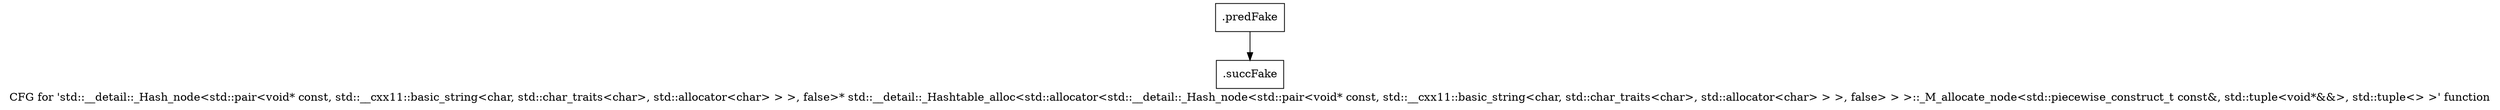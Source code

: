 digraph "CFG for 'std::__detail::_Hash_node\<std::pair\<void* const, std::__cxx11::basic_string\<char, std::char_traits\<char\>, std::allocator\<char\> \> \>, false\>* std::__detail::_Hashtable_alloc\<std::allocator\<std::__detail::_Hash_node\<std::pair\<void* const, std::__cxx11::basic_string\<char, std::char_traits\<char\>, std::allocator\<char\> \> \>, false\> \> \>::_M_allocate_node\<std::piecewise_construct_t const&, std::tuple\<void*&&\>, std::tuple\<\> \>' function" {
	label="CFG for 'std::__detail::_Hash_node\<std::pair\<void* const, std::__cxx11::basic_string\<char, std::char_traits\<char\>, std::allocator\<char\> \> \>, false\>* std::__detail::_Hashtable_alloc\<std::allocator\<std::__detail::_Hash_node\<std::pair\<void* const, std::__cxx11::basic_string\<char, std::char_traits\<char\>, std::allocator\<char\> \> \>, false\> \> \>::_M_allocate_node\<std::piecewise_construct_t const&, std::tuple\<void*&&\>, std::tuple\<\> \>' function";

	Node0x4614e20 [shape=record,filename="",linenumber="",label="{.predFake}"];
	Node0x4614e20 -> Node0x47bf1b0[ callList="" memoryops="" filename="/media/miguel/NewVolume/Linux/Xilinx/Vitis_HLS/2020.2/tps/lnx64/gcc-6.2.0/lib/gcc/x86_64-pc-linux-gnu/6.2.0/../../../../include/c++/6.2.0/bits/hashtable_policy.h" execusionnum="2"];
	Node0x47bf1b0 [shape=record,filename="/media/miguel/NewVolume/Linux/Xilinx/Vitis_HLS/2020.2/tps/lnx64/gcc-6.2.0/lib/gcc/x86_64-pc-linux-gnu/6.2.0/../../../../include/c++/6.2.0/bits/hashtable_policy.h",linenumber="1955",label="{.succFake}"];
}
